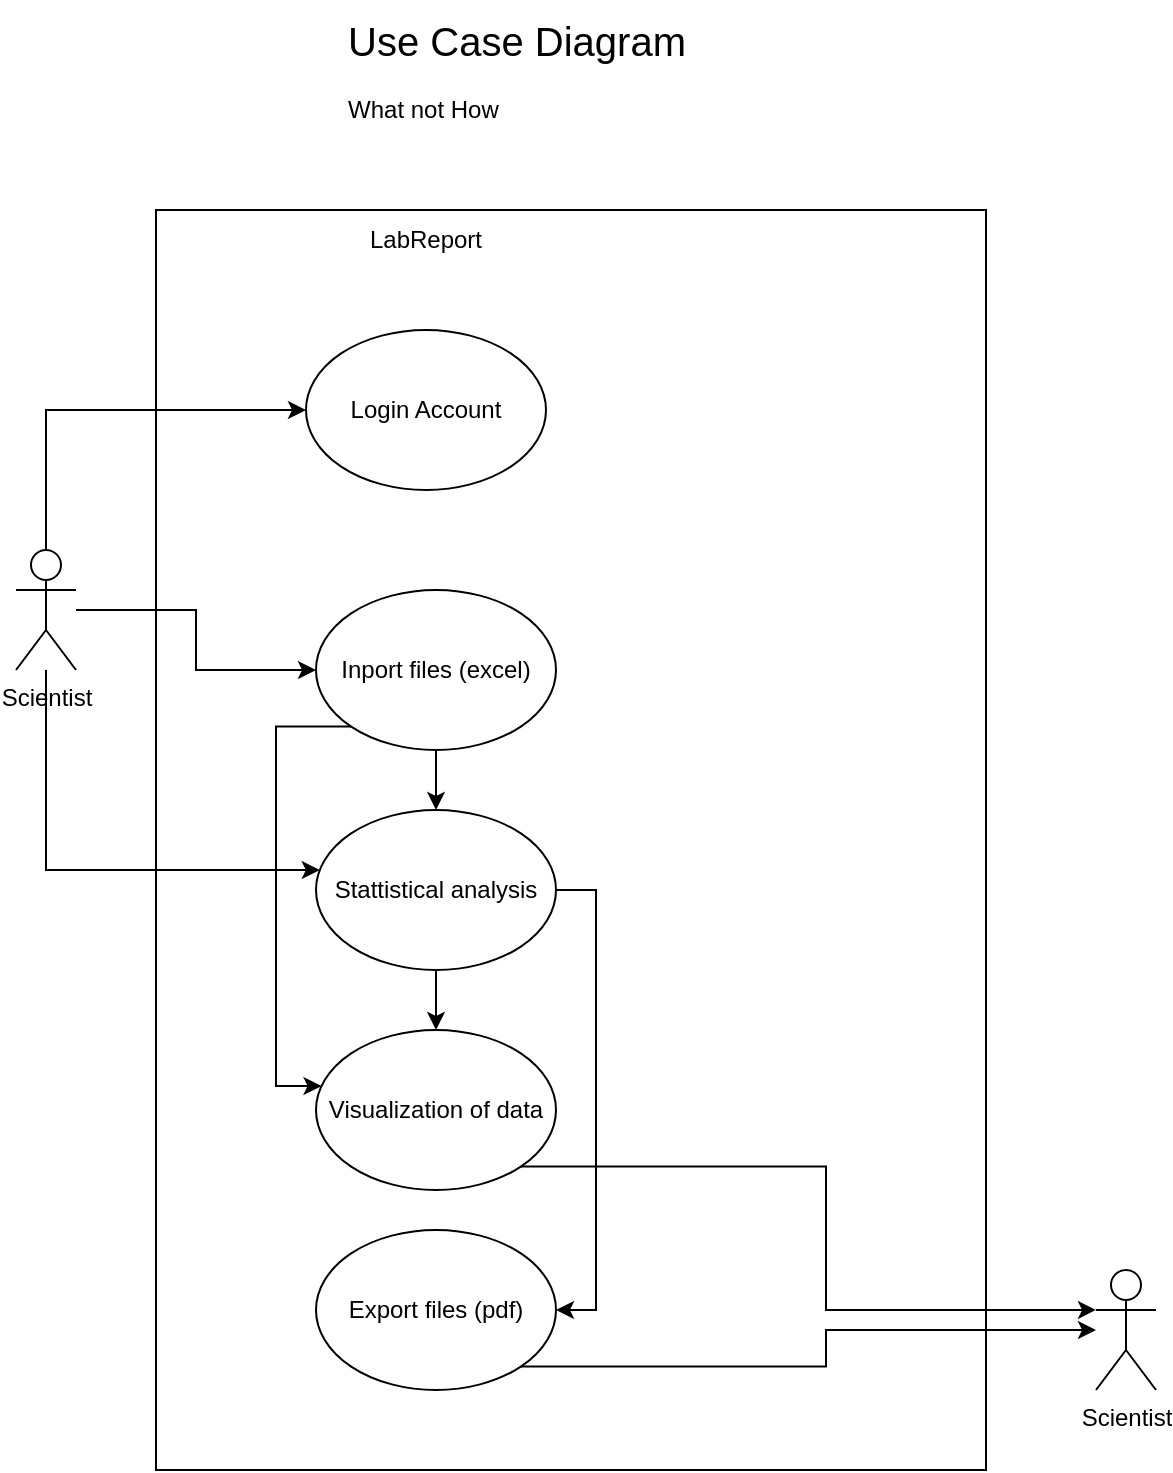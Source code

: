 <mxfile pages="6">
    <diagram id="v7ZgVMCDCKATnrwwI6ck" name="Use-cases">
        <mxGraphModel dx="1301" dy="952" grid="1" gridSize="10" guides="1" tooltips="1" connect="1" arrows="1" fold="1" page="1" pageScale="1" pageWidth="850" pageHeight="1100" math="0" shadow="0">
            <root>
                <mxCell id="0"/>
                <mxCell id="1" parent="0"/>
                <mxCell id="iJNp8zTLhtuYe7hRtah3-2" value="" style="rounded=0;whiteSpace=wrap;html=1;rotation=90;" parent="1" vertex="1">
                    <mxGeometry x="152.5" y="317.5" width="630" height="415" as="geometry"/>
                </mxCell>
                <mxCell id="iJNp8zTLhtuYe7hRtah3-5" value="LabReport" style="text;html=1;strokeColor=none;fillColor=none;align=center;verticalAlign=middle;whiteSpace=wrap;rounded=0;" parent="1" vertex="1">
                    <mxGeometry x="365" y="210" width="60" height="30" as="geometry"/>
                </mxCell>
                <mxCell id="iJNp8zTLhtuYe7hRtah3-10" style="edgeStyle=orthogonalEdgeStyle;rounded=0;orthogonalLoop=1;jettySize=auto;html=1;exitX=0.5;exitY=1;exitDx=0;exitDy=0;" parent="1" source="iJNp8zTLhtuYe7hRtah3-6" target="iJNp8zTLhtuYe7hRtah3-9" edge="1">
                    <mxGeometry relative="1" as="geometry"/>
                </mxCell>
                <mxCell id="iJNp8zTLhtuYe7hRtah3-12" style="edgeStyle=orthogonalEdgeStyle;rounded=0;orthogonalLoop=1;jettySize=auto;html=1;exitX=0;exitY=1;exitDx=0;exitDy=0;" parent="1" source="iJNp8zTLhtuYe7hRtah3-6" target="iJNp8zTLhtuYe7hRtah3-8" edge="1">
                    <mxGeometry relative="1" as="geometry">
                        <Array as="points">
                            <mxPoint x="320" y="468"/>
                            <mxPoint x="320" y="648"/>
                        </Array>
                    </mxGeometry>
                </mxCell>
                <mxCell id="iJNp8zTLhtuYe7hRtah3-6" value="Inport files (excel)" style="ellipse;whiteSpace=wrap;html=1;" parent="1" vertex="1">
                    <mxGeometry x="340" y="400" width="120" height="80" as="geometry"/>
                </mxCell>
                <mxCell id="iJNp8zTLhtuYe7hRtah3-20" style="edgeStyle=orthogonalEdgeStyle;rounded=0;orthogonalLoop=1;jettySize=auto;html=1;exitX=1;exitY=1;exitDx=0;exitDy=0;" parent="1" source="iJNp8zTLhtuYe7hRtah3-7" target="iJNp8zTLhtuYe7hRtah3-15" edge="1">
                    <mxGeometry relative="1" as="geometry"/>
                </mxCell>
                <mxCell id="iJNp8zTLhtuYe7hRtah3-7" value="Export files (pdf)" style="ellipse;whiteSpace=wrap;html=1;" parent="1" vertex="1">
                    <mxGeometry x="340" y="720" width="120" height="80" as="geometry"/>
                </mxCell>
                <mxCell id="iJNp8zTLhtuYe7hRtah3-21" style="edgeStyle=orthogonalEdgeStyle;rounded=0;orthogonalLoop=1;jettySize=auto;html=1;exitX=1;exitY=1;exitDx=0;exitDy=0;entryX=0;entryY=0.333;entryDx=0;entryDy=0;entryPerimeter=0;" parent="1" source="iJNp8zTLhtuYe7hRtah3-8" target="iJNp8zTLhtuYe7hRtah3-15" edge="1">
                    <mxGeometry relative="1" as="geometry"/>
                </mxCell>
                <mxCell id="iJNp8zTLhtuYe7hRtah3-8" value="Visualization of data" style="ellipse;whiteSpace=wrap;html=1;" parent="1" vertex="1">
                    <mxGeometry x="340" y="620" width="120" height="80" as="geometry"/>
                </mxCell>
                <mxCell id="iJNp8zTLhtuYe7hRtah3-11" style="edgeStyle=orthogonalEdgeStyle;rounded=0;orthogonalLoop=1;jettySize=auto;html=1;" parent="1" source="iJNp8zTLhtuYe7hRtah3-9" target="iJNp8zTLhtuYe7hRtah3-8" edge="1">
                    <mxGeometry relative="1" as="geometry"/>
                </mxCell>
                <mxCell id="iJNp8zTLhtuYe7hRtah3-13" style="edgeStyle=orthogonalEdgeStyle;rounded=0;orthogonalLoop=1;jettySize=auto;html=1;exitX=1;exitY=0.5;exitDx=0;exitDy=0;entryX=1;entryY=0.5;entryDx=0;entryDy=0;" parent="1" source="iJNp8zTLhtuYe7hRtah3-9" target="iJNp8zTLhtuYe7hRtah3-7" edge="1">
                    <mxGeometry relative="1" as="geometry"/>
                </mxCell>
                <mxCell id="iJNp8zTLhtuYe7hRtah3-9" value="Stattistical analysis" style="ellipse;whiteSpace=wrap;html=1;" parent="1" vertex="1">
                    <mxGeometry x="340" y="510" width="120" height="80" as="geometry"/>
                </mxCell>
                <mxCell id="iJNp8zTLhtuYe7hRtah3-18" style="edgeStyle=orthogonalEdgeStyle;rounded=0;orthogonalLoop=1;jettySize=auto;html=1;" parent="1" source="iJNp8zTLhtuYe7hRtah3-14" target="iJNp8zTLhtuYe7hRtah3-6" edge="1">
                    <mxGeometry relative="1" as="geometry"/>
                </mxCell>
                <mxCell id="iJNp8zTLhtuYe7hRtah3-19" style="edgeStyle=orthogonalEdgeStyle;rounded=0;orthogonalLoop=1;jettySize=auto;html=1;" parent="1" source="iJNp8zTLhtuYe7hRtah3-14" target="iJNp8zTLhtuYe7hRtah3-9" edge="1">
                    <mxGeometry relative="1" as="geometry">
                        <Array as="points">
                            <mxPoint x="205" y="540"/>
                        </Array>
                    </mxGeometry>
                </mxCell>
                <mxCell id="iJNp8zTLhtuYe7hRtah3-24" style="edgeStyle=orthogonalEdgeStyle;rounded=0;orthogonalLoop=1;jettySize=auto;html=1;" parent="1" source="iJNp8zTLhtuYe7hRtah3-14" target="iJNp8zTLhtuYe7hRtah3-23" edge="1">
                    <mxGeometry relative="1" as="geometry">
                        <Array as="points">
                            <mxPoint x="205" y="310"/>
                        </Array>
                    </mxGeometry>
                </mxCell>
                <mxCell id="iJNp8zTLhtuYe7hRtah3-14" value="Scientist" style="shape=umlActor;verticalLabelPosition=bottom;verticalAlign=top;html=1;outlineConnect=0;" parent="1" vertex="1">
                    <mxGeometry x="190" y="380" width="30" height="60" as="geometry"/>
                </mxCell>
                <mxCell id="iJNp8zTLhtuYe7hRtah3-15" value="Scientist" style="shape=umlActor;verticalLabelPosition=bottom;verticalAlign=top;html=1;outlineConnect=0;" parent="1" vertex="1">
                    <mxGeometry x="730" y="740" width="30" height="60" as="geometry"/>
                </mxCell>
                <mxCell id="iJNp8zTLhtuYe7hRtah3-23" value="Login Account" style="ellipse;whiteSpace=wrap;html=1;" parent="1" vertex="1">
                    <mxGeometry x="335" y="270" width="120" height="80" as="geometry"/>
                </mxCell>
                <mxCell id="iJNp8zTLhtuYe7hRtah3-32" value="&lt;font style=&quot;font-size: 20px;&quot;&gt;Use Case Diagram&lt;br&gt;&lt;/font&gt;&lt;br&gt;&lt;div style=&quot;text-align: left;&quot;&gt;&lt;span style=&quot;background-color: initial;&quot;&gt;What not How&lt;/span&gt;&lt;/div&gt;" style="text;html=1;align=center;verticalAlign=middle;resizable=0;points=[];autosize=1;strokeColor=none;fillColor=none;" parent="1" vertex="1">
                    <mxGeometry x="345" y="105" width="190" height="70" as="geometry"/>
                </mxCell>
            </root>
        </mxGraphModel>
    </diagram>
    <diagram id="OXpNapWelrpn4iQs3Fq-" name="Domain">
        <mxGraphModel dx="1434" dy="843" grid="1" gridSize="10" guides="1" tooltips="1" connect="1" arrows="1" fold="1" page="1" pageScale="1" pageWidth="850" pageHeight="1100" math="0" shadow="0">
            <root>
                <mxCell id="0"/>
                <mxCell id="1" parent="0"/>
            </root>
        </mxGraphModel>
    </diagram>
    <diagram id="JYEK-nPamfIIT9PQFDmp" name="Main Activity">
        <mxGraphModel dx="1434" dy="843" grid="1" gridSize="10" guides="1" tooltips="1" connect="1" arrows="1" fold="1" page="1" pageScale="1" pageWidth="850" pageHeight="1100" math="0" shadow="0">
            <root>
                <mxCell id="0"/>
                <mxCell id="1" parent="0"/>
                <mxCell id="zxedjUVODNnGZjZ4I_2--5" style="edgeStyle=orthogonalEdgeStyle;rounded=0;orthogonalLoop=1;jettySize=auto;html=1;exitX=0.5;exitY=1;exitDx=0;exitDy=0;entryX=0.5;entryY=0;entryDx=0;entryDy=0;" parent="1" source="zxedjUVODNnGZjZ4I_2--1" target="zxedjUVODNnGZjZ4I_2--2" edge="1">
                    <mxGeometry relative="1" as="geometry"/>
                </mxCell>
                <mxCell id="zxedjUVODNnGZjZ4I_2--1" value="" style="ellipse;whiteSpace=wrap;html=1;aspect=fixed;gradientColor=none;fillColor=#050505;" parent="1" vertex="1">
                    <mxGeometry x="240" y="170" width="40" height="40" as="geometry"/>
                </mxCell>
                <mxCell id="zxedjUVODNnGZjZ4I_2--6" style="edgeStyle=orthogonalEdgeStyle;rounded=0;orthogonalLoop=1;jettySize=auto;html=1;exitX=0.5;exitY=1;exitDx=0;exitDy=0;entryX=0.5;entryY=0;entryDx=0;entryDy=0;" parent="1" source="zxedjUVODNnGZjZ4I_2--2" target="zxedjUVODNnGZjZ4I_2--3" edge="1">
                    <mxGeometry relative="1" as="geometry"/>
                </mxCell>
                <mxCell id="zxedjUVODNnGZjZ4I_2--2" value="Login" style="rounded=1;whiteSpace=wrap;html=1;" parent="1" vertex="1">
                    <mxGeometry x="200" y="250" width="120" height="40" as="geometry"/>
                </mxCell>
                <mxCell id="zxedjUVODNnGZjZ4I_2--13" style="edgeStyle=orthogonalEdgeStyle;rounded=0;orthogonalLoop=1;jettySize=auto;html=1;" parent="1" source="zxedjUVODNnGZjZ4I_2--3" target="zxedjUVODNnGZjZ4I_2--9" edge="1">
                    <mxGeometry relative="1" as="geometry"/>
                </mxCell>
                <mxCell id="zxedjUVODNnGZjZ4I_2--16" style="edgeStyle=orthogonalEdgeStyle;rounded=0;orthogonalLoop=1;jettySize=auto;html=1;exitX=0;exitY=0.5;exitDx=0;exitDy=0;entryX=0;entryY=0.5;entryDx=0;entryDy=0;" parent="1" source="zxedjUVODNnGZjZ4I_2--3" target="zxedjUVODNnGZjZ4I_2--10" edge="1">
                    <mxGeometry relative="1" as="geometry">
                        <Array as="points">
                            <mxPoint x="130" y="350"/>
                            <mxPoint x="130" y="790"/>
                        </Array>
                    </mxGeometry>
                </mxCell>
                <mxCell id="zxedjUVODNnGZjZ4I_2--3" value="" style="rhombus;whiteSpace=wrap;html=1;" parent="1" vertex="1">
                    <mxGeometry x="240" y="330" width="40" height="40" as="geometry"/>
                </mxCell>
                <mxCell id="zxedjUVODNnGZjZ4I_2--9" value="Access to functionalities" style="rounded=1;whiteSpace=wrap;html=1;" parent="1" vertex="1">
                    <mxGeometry x="200" y="410" width="120" height="40" as="geometry"/>
                </mxCell>
                <mxCell id="zxedjUVODNnGZjZ4I_2--20" value="" style="edgeStyle=orthogonalEdgeStyle;rounded=0;orthogonalLoop=1;jettySize=auto;html=1;entryX=0;entryY=0.5;entryDx=0;entryDy=0;" parent="1" source="zxedjUVODNnGZjZ4I_2--10" target="zxedjUVODNnGZjZ4I_2--21" edge="1">
                    <mxGeometry relative="1" as="geometry">
                        <mxPoint x="510" y="790" as="targetPoint"/>
                    </mxGeometry>
                </mxCell>
                <mxCell id="zxedjUVODNnGZjZ4I_2--10" value="" style="rhombus;whiteSpace=wrap;html=1;" parent="1" vertex="1">
                    <mxGeometry x="430" y="770" width="40" height="40" as="geometry"/>
                </mxCell>
                <mxCell id="zxedjUVODNnGZjZ4I_2--15" value="Yes" style="text;html=1;strokeColor=none;fillColor=none;align=center;verticalAlign=middle;whiteSpace=wrap;rounded=0;" parent="1" vertex="1">
                    <mxGeometry x="240" y="370" width="60" height="30" as="geometry"/>
                </mxCell>
                <mxCell id="zxedjUVODNnGZjZ4I_2--17" value="No" style="text;html=1;strokeColor=none;fillColor=none;align=center;verticalAlign=middle;whiteSpace=wrap;rounded=0;" parent="1" vertex="1">
                    <mxGeometry x="80" y="410" width="60" height="30" as="geometry"/>
                </mxCell>
                <mxCell id="K7SZI-sZKC4nk1LAwJbE-40" style="edgeStyle=orthogonalEdgeStyle;rounded=0;orthogonalLoop=1;jettySize=auto;html=1;exitX=1;exitY=0.5;exitDx=0;exitDy=0;entryX=-0.1;entryY=0.522;entryDx=0;entryDy=0;entryPerimeter=0;" parent="1" source="zxedjUVODNnGZjZ4I_2--21" target="K7SZI-sZKC4nk1LAwJbE-39" edge="1">
                    <mxGeometry relative="1" as="geometry"/>
                </mxCell>
                <mxCell id="zxedjUVODNnGZjZ4I_2--21" value="Exit" style="rounded=1;whiteSpace=wrap;html=1;" parent="1" vertex="1">
                    <mxGeometry x="510" y="770" width="120" height="40" as="geometry"/>
                </mxCell>
                <mxCell id="K7SZI-sZKC4nk1LAwJbE-24" style="edgeStyle=orthogonalEdgeStyle;rounded=0;orthogonalLoop=1;jettySize=auto;html=1;exitX=0;exitY=0.5;exitDx=0;exitDy=0;exitPerimeter=0;entryX=0.84;entryY=0;entryDx=0;entryDy=0;entryPerimeter=0;" parent="1" source="zxedjUVODNnGZjZ4I_2--23" target="K7SZI-sZKC4nk1LAwJbE-16" edge="1">
                    <mxGeometry relative="1" as="geometry"/>
                </mxCell>
                <mxCell id="K7SZI-sZKC4nk1LAwJbE-25" style="edgeStyle=orthogonalEdgeStyle;rounded=0;orthogonalLoop=1;jettySize=auto;html=1;exitX=0.25;exitY=0.5;exitDx=0;exitDy=0;exitPerimeter=0;entryX=0.4;entryY=-0.05;entryDx=0;entryDy=0;entryPerimeter=0;" parent="1" edge="1">
                    <mxGeometry relative="1" as="geometry">
                        <mxPoint x="257" y="495" as="sourcePoint"/>
                        <mxPoint x="257" y="568" as="targetPoint"/>
                    </mxGeometry>
                </mxCell>
                <mxCell id="K7SZI-sZKC4nk1LAwJbE-26" style="edgeStyle=orthogonalEdgeStyle;rounded=0;orthogonalLoop=1;jettySize=auto;html=1;exitX=0.75;exitY=0.5;exitDx=0;exitDy=0;exitPerimeter=0;entryX=0.75;entryY=0;entryDx=0;entryDy=0;" parent="1" edge="1">
                    <mxGeometry relative="1" as="geometry">
                        <mxPoint x="331" y="495" as="sourcePoint"/>
                        <mxPoint x="332.25" y="610" as="targetPoint"/>
                        <Array as="points">
                            <mxPoint x="332" y="495"/>
                        </Array>
                    </mxGeometry>
                </mxCell>
                <mxCell id="K7SZI-sZKC4nk1LAwJbE-27" style="edgeStyle=orthogonalEdgeStyle;rounded=0;orthogonalLoop=1;jettySize=auto;html=1;exitX=1;exitY=0.5;exitDx=0;exitDy=0;exitPerimeter=0;entryX=0.25;entryY=0;entryDx=0;entryDy=0;" parent="1" target="K7SZI-sZKC4nk1LAwJbE-13" edge="1">
                    <mxGeometry relative="1" as="geometry">
                        <mxPoint x="399" y="495" as="sourcePoint"/>
                        <mxPoint x="389" y="610" as="targetPoint"/>
                        <Array as="points">
                            <mxPoint x="389" y="495"/>
                        </Array>
                    </mxGeometry>
                </mxCell>
                <mxCell id="zxedjUVODNnGZjZ4I_2--23" value="" style="shape=line;html=1;strokeWidth=6;strokeColor=#000000;" parent="1" vertex="1">
                    <mxGeometry x="200" y="490" width="200" height="10" as="geometry"/>
                </mxCell>
                <mxCell id="K7SZI-sZKC4nk1LAwJbE-37" style="edgeStyle=orthogonalEdgeStyle;rounded=0;orthogonalLoop=1;jettySize=auto;html=1;exitX=0.25;exitY=1;exitDx=0;exitDy=0;entryX=0.551;entryY=0.376;entryDx=0;entryDy=0;entryPerimeter=0;" parent="1" edge="1">
                    <mxGeometry relative="1" as="geometry">
                        <mxPoint x="421.75" y="690" as="sourcePoint"/>
                        <mxPoint x="421.2" y="731.76" as="targetPoint"/>
                    </mxGeometry>
                </mxCell>
                <mxCell id="K7SZI-sZKC4nk1LAwJbE-13" value="&lt;span style=&quot;color: rgb(0, 0, 0); font-family: Helvetica; font-size: 12px; font-style: normal; font-variant-ligatures: normal; font-variant-caps: normal; font-weight: 400; letter-spacing: normal; orphans: 2; text-align: center; text-indent: 0px; text-transform: none; widows: 2; word-spacing: 0px; -webkit-text-stroke-width: 0px; background-color: rgb(251, 251, 251); text-decoration-thickness: initial; text-decoration-style: initial; text-decoration-color: initial; float: none; display: inline !important;&quot;&gt;Export files (pdf)&lt;/span&gt;" style="rounded=1;whiteSpace=wrap;html=1;" parent="1" vertex="1">
                    <mxGeometry x="370" y="650" width="75" height="40" as="geometry"/>
                </mxCell>
                <mxCell id="K7SZI-sZKC4nk1LAwJbE-36" style="edgeStyle=orthogonalEdgeStyle;rounded=0;orthogonalLoop=1;jettySize=auto;html=1;exitX=0.75;exitY=1;exitDx=0;exitDy=0;entryX=0.532;entryY=0.657;entryDx=0;entryDy=0;entryPerimeter=0;" parent="1" source="K7SZI-sZKC4nk1LAwJbE-14" target="K7SZI-sZKC4nk1LAwJbE-29" edge="1">
                    <mxGeometry relative="1" as="geometry">
                        <Array as="points">
                            <mxPoint x="351" y="710"/>
                            <mxPoint x="384" y="710"/>
                        </Array>
                    </mxGeometry>
                </mxCell>
                <mxCell id="K7SZI-sZKC4nk1LAwJbE-14" value="&lt;span style=&quot;color: rgb(0, 0, 0); font-family: Helvetica; font-size: 12px; font-style: normal; font-variant-ligatures: normal; font-variant-caps: normal; font-weight: 400; letter-spacing: normal; orphans: 2; text-align: center; text-indent: 0px; text-transform: none; widows: 2; word-spacing: 0px; -webkit-text-stroke-width: 0px; background-color: rgb(251, 251, 251); text-decoration-thickness: initial; text-decoration-style: initial; text-decoration-color: initial; float: none; display: inline !important;&quot;&gt;Visualization of data&lt;/span&gt;" style="rounded=1;whiteSpace=wrap;html=1;" parent="1" vertex="1">
                    <mxGeometry x="295" y="610" width="75" height="40" as="geometry"/>
                </mxCell>
                <mxCell id="K7SZI-sZKC4nk1LAwJbE-35" style="edgeStyle=orthogonalEdgeStyle;rounded=0;orthogonalLoop=1;jettySize=auto;html=1;exitX=0.5;exitY=1;exitDx=0;exitDy=0;entryX=0.223;entryY=0.514;entryDx=0;entryDy=0;entryPerimeter=0;" parent="1" source="K7SZI-sZKC4nk1LAwJbE-15" target="K7SZI-sZKC4nk1LAwJbE-29" edge="1">
                    <mxGeometry relative="1" as="geometry">
                        <Array as="points">
                            <mxPoint x="257" y="680"/>
                            <mxPoint x="323" y="680"/>
                        </Array>
                    </mxGeometry>
                </mxCell>
                <mxCell id="K7SZI-sZKC4nk1LAwJbE-15" value="Stattistical analysis" style="rounded=1;whiteSpace=wrap;html=1;" parent="1" vertex="1">
                    <mxGeometry x="220" y="570" width="75" height="40" as="geometry"/>
                </mxCell>
                <mxCell id="K7SZI-sZKC4nk1LAwJbE-34" style="edgeStyle=orthogonalEdgeStyle;rounded=0;orthogonalLoop=1;jettySize=auto;html=1;exitX=0.75;exitY=1;exitDx=0;exitDy=0;entryX=0.072;entryY=0.238;entryDx=0;entryDy=0;entryPerimeter=0;" parent="1" source="K7SZI-sZKC4nk1LAwJbE-16" target="K7SZI-sZKC4nk1LAwJbE-29" edge="1">
                    <mxGeometry relative="1" as="geometry">
                        <Array as="points">
                            <mxPoint x="201" y="700"/>
                            <mxPoint x="292" y="700"/>
                        </Array>
                    </mxGeometry>
                </mxCell>
                <mxCell id="K7SZI-sZKC4nk1LAwJbE-16" value="Inport files (excel)" style="rounded=1;whiteSpace=wrap;html=1;" parent="1" vertex="1">
                    <mxGeometry x="145" y="530" width="75" height="40" as="geometry"/>
                </mxCell>
                <mxCell id="K7SZI-sZKC4nk1LAwJbE-23" value="" style="endArrow=classic;html=1;rounded=0;exitX=0.842;exitY=1.05;exitDx=0;exitDy=0;exitPerimeter=0;entryX=0.505;entryY=0.5;entryDx=0;entryDy=0;entryPerimeter=0;" parent="1" source="zxedjUVODNnGZjZ4I_2--9" target="zxedjUVODNnGZjZ4I_2--23" edge="1">
                    <mxGeometry width="50" height="50" relative="1" as="geometry">
                        <mxPoint x="290" y="540" as="sourcePoint"/>
                        <mxPoint x="340" y="490" as="targetPoint"/>
                    </mxGeometry>
                </mxCell>
                <mxCell id="K7SZI-sZKC4nk1LAwJbE-29" value="" style="shape=line;html=1;strokeWidth=6;strokeColor=#000000;" parent="1" vertex="1">
                    <mxGeometry x="278" y="728" width="200" height="10" as="geometry"/>
                </mxCell>
                <mxCell id="K7SZI-sZKC4nk1LAwJbE-33" style="edgeStyle=orthogonalEdgeStyle;rounded=0;orthogonalLoop=1;jettySize=auto;html=1;entryX=0.5;entryY=0;entryDx=0;entryDy=0;exitX=0.862;exitY=0.74;exitDx=0;exitDy=0;exitPerimeter=0;" parent="1" source="K7SZI-sZKC4nk1LAwJbE-29" target="zxedjUVODNnGZjZ4I_2--10" edge="1">
                    <mxGeometry relative="1" as="geometry">
                        <mxPoint x="450" y="740" as="sourcePoint"/>
                        <mxPoint x="449.8" y="754" as="targetPoint"/>
                    </mxGeometry>
                </mxCell>
                <mxCell id="K7SZI-sZKC4nk1LAwJbE-39" value="" style="ellipse;html=1;shape=endState;fillColor=#000000;strokeColor=#ff0000;" parent="1" vertex="1">
                    <mxGeometry x="690" y="775" width="30" height="30" as="geometry"/>
                </mxCell>
            </root>
        </mxGraphModel>
    </diagram>
    <diagram name="Block component view L1" id="_VIySn0yAhAyobXkfsA7">
        <mxGraphModel dx="1434" dy="843" grid="1" gridSize="10" guides="1" tooltips="1" connect="1" arrows="1" fold="1" page="1" pageScale="1" pageWidth="850" pageHeight="1100" math="0" shadow="0">
            <root>
                <mxCell id="0"/>
                <mxCell id="1" parent="0"/>
                <mxCell id="iGmqSxSc1TfwUa3TogjE-2" value="System" style="swimlane;whiteSpace=wrap;html=1;" parent="1" vertex="1">
                    <mxGeometry width="840" height="390" as="geometry"/>
                </mxCell>
                <mxCell id="iGmqSxSc1TfwUa3TogjE-3" value="&lt;b&gt;File Manager&lt;/b&gt;" style="html=1;dropTarget=0;whiteSpace=wrap;" parent="iGmqSxSc1TfwUa3TogjE-2" vertex="1">
                    <mxGeometry x="40" y="80" width="180" height="90" as="geometry"/>
                </mxCell>
                <mxCell id="iGmqSxSc1TfwUa3TogjE-4" value="" style="shape=module;jettyWidth=8;jettyHeight=4;" parent="iGmqSxSc1TfwUa3TogjE-3" vertex="1">
                    <mxGeometry x="1" width="20" height="20" relative="1" as="geometry">
                        <mxPoint x="-27" y="7" as="offset"/>
                    </mxGeometry>
                </mxCell>
                <mxCell id="iGmqSxSc1TfwUa3TogjE-5" value="&lt;b&gt;Statistics Engine&lt;/b&gt;" style="html=1;dropTarget=0;whiteSpace=wrap;" parent="iGmqSxSc1TfwUa3TogjE-2" vertex="1">
                    <mxGeometry x="320" y="80" width="180" height="90" as="geometry"/>
                </mxCell>
                <mxCell id="iGmqSxSc1TfwUa3TogjE-6" value="" style="shape=module;jettyWidth=8;jettyHeight=4;" parent="iGmqSxSc1TfwUa3TogjE-5" vertex="1">
                    <mxGeometry x="1" width="20" height="20" relative="1" as="geometry">
                        <mxPoint x="-27" y="7" as="offset"/>
                    </mxGeometry>
                </mxCell>
                <mxCell id="iGmqSxSc1TfwUa3TogjE-7" value="&lt;b&gt;GUI Server&lt;/b&gt;" style="html=1;dropTarget=0;whiteSpace=wrap;" parent="iGmqSxSc1TfwUa3TogjE-2" vertex="1">
                    <mxGeometry x="40" y="240" width="180" height="90" as="geometry"/>
                </mxCell>
                <mxCell id="iGmqSxSc1TfwUa3TogjE-8" value="" style="shape=module;jettyWidth=8;jettyHeight=4;" parent="iGmqSxSc1TfwUa3TogjE-7" vertex="1">
                    <mxGeometry x="1" width="20" height="20" relative="1" as="geometry">
                        <mxPoint x="-27" y="7" as="offset"/>
                    </mxGeometry>
                </mxCell>
                <mxCell id="iGmqSxSc1TfwUa3TogjE-9" value="&lt;b&gt;Persistence&lt;/b&gt;" style="html=1;dropTarget=0;whiteSpace=wrap;" parent="iGmqSxSc1TfwUa3TogjE-2" vertex="1">
                    <mxGeometry x="320" y="240" width="180" height="90" as="geometry"/>
                </mxCell>
                <mxCell id="iGmqSxSc1TfwUa3TogjE-10" value="" style="shape=module;jettyWidth=8;jettyHeight=4;" parent="iGmqSxSc1TfwUa3TogjE-9" vertex="1">
                    <mxGeometry x="1" width="20" height="20" relative="1" as="geometry">
                        <mxPoint x="-27" y="7" as="offset"/>
                    </mxGeometry>
                </mxCell>
                <mxCell id="CyXTtbrN8AbKAVEdNZb_-1" value="&lt;b&gt;System Monitoring&lt;/b&gt;" style="html=1;dropTarget=0;whiteSpace=wrap;" parent="iGmqSxSc1TfwUa3TogjE-2" vertex="1">
                    <mxGeometry x="600" y="240" width="180" height="90" as="geometry"/>
                </mxCell>
                <mxCell id="CyXTtbrN8AbKAVEdNZb_-2" value="" style="shape=module;jettyWidth=8;jettyHeight=4;" parent="CyXTtbrN8AbKAVEdNZb_-1" vertex="1">
                    <mxGeometry x="1" width="20" height="20" relative="1" as="geometry">
                        <mxPoint x="-27" y="7" as="offset"/>
                    </mxGeometry>
                </mxCell>
            </root>
        </mxGraphModel>
    </diagram>
    <diagram name="Block component view L2" id="6R6q6hcSw6J4t95427P_">
        <mxGraphModel dx="1434" dy="843" grid="1" gridSize="10" guides="1" tooltips="1" connect="1" arrows="1" fold="1" page="1" pageScale="1" pageWidth="850" pageHeight="1100" math="0" shadow="0">
            <root>
                <mxCell id="PvdC4y_0GCfb1lxop3C0-0"/>
                <mxCell id="PvdC4y_0GCfb1lxop3C0-1" parent="PvdC4y_0GCfb1lxop3C0-0"/>
                <mxCell id="PvdC4y_0GCfb1lxop3C0-2" value="System" style="swimlane;whiteSpace=wrap;html=1;" parent="PvdC4y_0GCfb1lxop3C0-1" vertex="1">
                    <mxGeometry width="920" height="480" as="geometry"/>
                </mxCell>
                <mxCell id="9W7vU0-Ad8tj-Nlf8EZO-0" value="&lt;b style=&quot;border-color: var(--border-color);&quot;&gt;File Manager&lt;/b&gt;" style="swimlane;whiteSpace=wrap;html=1;" parent="PvdC4y_0GCfb1lxop3C0-2" vertex="1">
                    <mxGeometry x="40" y="80" width="160" height="210" as="geometry"/>
                </mxCell>
                <mxCell id="9W7vU0-Ad8tj-Nlf8EZO-5" value="Excell Import" style="shape=module;align=left;spacingLeft=20;align=center;verticalAlign=top;whiteSpace=wrap;html=1;" parent="9W7vU0-Ad8tj-Nlf8EZO-0" vertex="1">
                    <mxGeometry x="30" y="50" width="100" height="50" as="geometry"/>
                </mxCell>
                <mxCell id="9W7vU0-Ad8tj-Nlf8EZO-6" value="PDF Export" style="shape=module;align=left;spacingLeft=20;align=center;verticalAlign=top;whiteSpace=wrap;html=1;" parent="9W7vU0-Ad8tj-Nlf8EZO-0" vertex="1">
                    <mxGeometry x="30" y="130" width="100" height="50" as="geometry"/>
                </mxCell>
                <mxCell id="9W7vU0-Ad8tj-Nlf8EZO-2" value="&lt;b style=&quot;border-color: var(--border-color); color: rgb(0, 0, 0); font-family: Helvetica; font-size: 12px; font-style: normal; font-variant-ligatures: normal; font-variant-caps: normal; letter-spacing: normal; orphans: 2; text-align: center; text-indent: 0px; text-transform: none; widows: 2; word-spacing: 0px; -webkit-text-stroke-width: 0px; background-color: rgb(251, 251, 251); text-decoration-thickness: initial; text-decoration-style: initial; text-decoration-color: initial;&quot;&gt;Persistence&lt;/b&gt;" style="swimlane;whiteSpace=wrap;html=1;startSize=23;" parent="PvdC4y_0GCfb1lxop3C0-2" vertex="1">
                    <mxGeometry x="280" y="80" width="140" height="280" as="geometry"/>
                </mxCell>
                <mxCell id="9W7vU0-Ad8tj-Nlf8EZO-7" value="DB" style="shape=module;align=left;spacingLeft=20;align=center;verticalAlign=top;whiteSpace=wrap;html=1;" parent="9W7vU0-Ad8tj-Nlf8EZO-2" vertex="1">
                    <mxGeometry x="20" y="50" width="100" height="50" as="geometry"/>
                </mxCell>
                <mxCell id="9W7vU0-Ad8tj-Nlf8EZO-8" value="File Tracker" style="shape=module;align=left;spacingLeft=20;align=center;verticalAlign=top;whiteSpace=wrap;html=1;" parent="9W7vU0-Ad8tj-Nlf8EZO-2" vertex="1">
                    <mxGeometry x="20" y="210" width="100" height="50" as="geometry"/>
                </mxCell>
                <mxCell id="QSxVzNZQVKZdPC_913wn-0" value="TimeSeries" style="shape=module;align=left;spacingLeft=20;align=center;verticalAlign=top;whiteSpace=wrap;html=1;" parent="9W7vU0-Ad8tj-Nlf8EZO-2" vertex="1">
                    <mxGeometry x="20" y="130" width="100" height="50" as="geometry"/>
                </mxCell>
                <mxCell id="9W7vU0-Ad8tj-Nlf8EZO-3" value="&lt;b style=&quot;border-color: var(--border-color);&quot;&gt;Statistics Engine&lt;/b&gt;" style="swimlane;whiteSpace=wrap;html=1;" parent="PvdC4y_0GCfb1lxop3C0-2" vertex="1">
                    <mxGeometry x="480" y="80" width="160" height="280" as="geometry"/>
                </mxCell>
                <mxCell id="QSxVzNZQVKZdPC_913wn-1" value="Data Quality&lt;br&gt;Calculator&amp;nbsp;" style="shape=module;align=left;spacingLeft=20;align=center;verticalAlign=top;whiteSpace=wrap;html=1;" parent="9W7vU0-Ad8tj-Nlf8EZO-3" vertex="1">
                    <mxGeometry x="40" y="40" width="100" height="50" as="geometry"/>
                </mxCell>
                <mxCell id="QSxVzNZQVKZdPC_913wn-4" value="Usage Stats" style="shape=module;align=left;spacingLeft=20;align=center;verticalAlign=top;whiteSpace=wrap;html=1;" parent="9W7vU0-Ad8tj-Nlf8EZO-3" vertex="1">
                    <mxGeometry x="40" y="120" width="100" height="50" as="geometry"/>
                </mxCell>
                <mxCell id="9W7vU0-Ad8tj-Nlf8EZO-10" value="System Monitoring" style="swimlane;whiteSpace=wrap;html=1;startSize=23;" parent="PvdC4y_0GCfb1lxop3C0-2" vertex="1">
                    <mxGeometry x="690" y="80" width="190" height="280" as="geometry"/>
                </mxCell>
                <mxCell id="QSxVzNZQVKZdPC_913wn-2" value="System Overview (Grafana)" style="shape=module;align=left;spacingLeft=20;align=center;verticalAlign=top;whiteSpace=wrap;html=1;" parent="9W7vU0-Ad8tj-Nlf8EZO-10" vertex="1">
                    <mxGeometry x="30" y="40" width="100" height="50" as="geometry"/>
                </mxCell>
                <mxCell id="QSxVzNZQVKZdPC_913wn-3" value="User Management" style="shape=module;align=left;spacingLeft=20;align=center;verticalAlign=top;whiteSpace=wrap;html=1;" parent="9W7vU0-Ad8tj-Nlf8EZO-10" vertex="1">
                    <mxGeometry x="30" y="120" width="100" height="50" as="geometry"/>
                </mxCell>
                <mxCell id="I5tSIZLROWHd_jUIug02-0" value="&lt;b&gt;GUI Server&lt;/b&gt;" style="html=1;dropTarget=0;whiteSpace=wrap;" parent="PvdC4y_0GCfb1lxop3C0-2" vertex="1">
                    <mxGeometry x="40" y="340" width="180" height="90" as="geometry"/>
                </mxCell>
                <mxCell id="I5tSIZLROWHd_jUIug02-1" value="" style="shape=module;jettyWidth=8;jettyHeight=4;" parent="I5tSIZLROWHd_jUIug02-0" vertex="1">
                    <mxGeometry x="1" width="20" height="20" relative="1" as="geometry">
                        <mxPoint x="-27" y="7" as="offset"/>
                    </mxGeometry>
                </mxCell>
            </root>
        </mxGraphModel>
    </diagram>
    <diagram id="axhGCBi_t9ypsm3D4r9x" name=" Class Diagram">
        <mxGraphModel dx="1434" dy="843" grid="1" gridSize="10" guides="1" tooltips="1" connect="1" arrows="1" fold="1" page="1" pageScale="1" pageWidth="850" pageHeight="1100" math="0" shadow="0">
            <root>
                <mxCell id="0"/>
                <mxCell id="1" parent="0"/>
                <mxCell id="J5FrWB3dKOqVE7EbQ2KC-1" value="User" style="swimlane;fontStyle=1;align=center;verticalAlign=top;childLayout=stackLayout;horizontal=1;startSize=26;horizontalStack=0;resizeParent=1;resizeParentMax=0;resizeLast=0;collapsible=1;marginBottom=0;whiteSpace=wrap;html=1;" vertex="1" parent="1">
                    <mxGeometry x="280" y="80" width="160" height="150" as="geometry"/>
                </mxCell>
                <mxCell id="J5FrWB3dKOqVE7EbQ2KC-2" value="- userId : string&lt;br&gt;- password : string&lt;br&gt;- loginStatus : string&lt;br&gt;- registardate : date" style="text;strokeColor=none;fillColor=none;align=left;verticalAlign=top;spacingLeft=4;spacingRight=4;overflow=hidden;rotatable=0;points=[[0,0.5],[1,0.5]];portConstraint=eastwest;whiteSpace=wrap;html=1;" vertex="1" parent="J5FrWB3dKOqVE7EbQ2KC-1">
                    <mxGeometry y="26" width="160" height="74" as="geometry"/>
                </mxCell>
                <mxCell id="J5FrWB3dKOqVE7EbQ2KC-3" value="" style="line;strokeWidth=1;fillColor=none;align=left;verticalAlign=middle;spacingTop=-1;spacingLeft=3;spacingRight=3;rotatable=0;labelPosition=right;points=[];portConstraint=eastwest;strokeColor=inherit;" vertex="1" parent="J5FrWB3dKOqVE7EbQ2KC-1">
                    <mxGeometry y="100" width="160" height="8" as="geometry"/>
                </mxCell>
                <mxCell id="J5FrWB3dKOqVE7EbQ2KC-4" value="+ verifyLogin() : bool" style="text;strokeColor=none;fillColor=none;align=left;verticalAlign=top;spacingLeft=4;spacingRight=4;overflow=hidden;rotatable=0;points=[[0,0.5],[1,0.5]];portConstraint=eastwest;whiteSpace=wrap;html=1;" vertex="1" parent="J5FrWB3dKOqVE7EbQ2KC-1">
                    <mxGeometry y="108" width="160" height="42" as="geometry"/>
                </mxCell>
                <mxCell id="J5FrWB3dKOqVE7EbQ2KC-9" style="edgeStyle=orthogonalEdgeStyle;rounded=0;orthogonalLoop=1;jettySize=auto;html=1;exitX=0.75;exitY=0;exitDx=0;exitDy=0;endArrow=block;endFill=0;" edge="1" parent="1" source="J5FrWB3dKOqVE7EbQ2KC-5" target="J5FrWB3dKOqVE7EbQ2KC-2">
                    <mxGeometry relative="1" as="geometry"/>
                </mxCell>
                <mxCell id="J5FrWB3dKOqVE7EbQ2KC-5" value="Researcher" style="swimlane;fontStyle=1;align=center;verticalAlign=top;childLayout=stackLayout;horizontal=1;startSize=26;horizontalStack=0;resizeParent=1;resizeParentMax=0;resizeLast=0;collapsible=1;marginBottom=0;whiteSpace=wrap;html=1;" vertex="1" parent="1">
                    <mxGeometry x="80" y="240" width="160" height="140" as="geometry"/>
                </mxCell>
                <mxCell id="J5FrWB3dKOqVE7EbQ2KC-6" value="- researcherName : string&lt;br&gt;- researchGroup : string" style="text;strokeColor=none;fillColor=none;align=left;verticalAlign=top;spacingLeft=4;spacingRight=4;overflow=hidden;rotatable=0;points=[[0,0.5],[1,0.5]];portConstraint=eastwest;whiteSpace=wrap;html=1;" vertex="1" parent="J5FrWB3dKOqVE7EbQ2KC-5">
                    <mxGeometry y="26" width="160" height="44" as="geometry"/>
                </mxCell>
                <mxCell id="J5FrWB3dKOqVE7EbQ2KC-7" value="" style="line;strokeWidth=1;fillColor=none;align=left;verticalAlign=middle;spacingTop=-1;spacingLeft=3;spacingRight=3;rotatable=0;labelPosition=right;points=[];portConstraint=eastwest;strokeColor=inherit;" vertex="1" parent="J5FrWB3dKOqVE7EbQ2KC-5">
                    <mxGeometry y="70" width="160" height="8" as="geometry"/>
                </mxCell>
                <mxCell id="J5FrWB3dKOqVE7EbQ2KC-8" value="+ register()&lt;br&gt;+ login()&lt;br&gt;+ updateProfile()" style="text;strokeColor=none;fillColor=none;align=left;verticalAlign=top;spacingLeft=4;spacingRight=4;overflow=hidden;rotatable=0;points=[[0,0.5],[1,0.5]];portConstraint=eastwest;whiteSpace=wrap;html=1;" vertex="1" parent="J5FrWB3dKOqVE7EbQ2KC-5">
                    <mxGeometry y="78" width="160" height="62" as="geometry"/>
                </mxCell>
                <mxCell id="J5FrWB3dKOqVE7EbQ2KC-14" style="edgeStyle=orthogonalEdgeStyle;rounded=0;orthogonalLoop=1;jettySize=auto;html=1;exitX=0.25;exitY=0;exitDx=0;exitDy=0;entryX=1;entryY=0.5;entryDx=0;entryDy=0;endArrow=block;endFill=0;" edge="1" parent="1" source="J5FrWB3dKOqVE7EbQ2KC-10" target="J5FrWB3dKOqVE7EbQ2KC-2">
                    <mxGeometry relative="1" as="geometry"/>
                </mxCell>
                <mxCell id="J5FrWB3dKOqVE7EbQ2KC-10" value="Administrator" style="swimlane;fontStyle=1;align=center;verticalAlign=top;childLayout=stackLayout;horizontal=1;startSize=26;horizontalStack=0;resizeParent=1;resizeParentMax=0;resizeLast=0;collapsible=1;marginBottom=0;whiteSpace=wrap;html=1;" vertex="1" parent="1">
                    <mxGeometry x="480" y="240" width="160" height="160" as="geometry"/>
                </mxCell>
                <mxCell id="J5FrWB3dKOqVE7EbQ2KC-11" value="- adminName : string&lt;br&gt;- email : string" style="text;strokeColor=none;fillColor=none;align=left;verticalAlign=top;spacingLeft=4;spacingRight=4;overflow=hidden;rotatable=0;points=[[0,0.5],[1,0.5]];portConstraint=eastwest;whiteSpace=wrap;html=1;" vertex="1" parent="J5FrWB3dKOqVE7EbQ2KC-10">
                    <mxGeometry y="26" width="160" height="44" as="geometry"/>
                </mxCell>
                <mxCell id="J5FrWB3dKOqVE7EbQ2KC-12" value="" style="line;strokeWidth=1;fillColor=none;align=left;verticalAlign=middle;spacingTop=-1;spacingLeft=3;spacingRight=3;rotatable=0;labelPosition=right;points=[];portConstraint=eastwest;strokeColor=inherit;" vertex="1" parent="J5FrWB3dKOqVE7EbQ2KC-10">
                    <mxGeometry y="70" width="160" height="8" as="geometry"/>
                </mxCell>
                <mxCell id="J5FrWB3dKOqVE7EbQ2KC-13" value="+ login()&lt;br&gt;+ updateProfile()&lt;br&gt;- manageAccounts() - accept new accounts, delete accounts" style="text;strokeColor=none;fillColor=none;align=left;verticalAlign=top;spacingLeft=4;spacingRight=4;overflow=hidden;rotatable=0;points=[[0,0.5],[1,0.5]];portConstraint=eastwest;whiteSpace=wrap;html=1;" vertex="1" parent="J5FrWB3dKOqVE7EbQ2KC-10">
                    <mxGeometry y="78" width="160" height="82" as="geometry"/>
                </mxCell>
                <mxCell id="J5FrWB3dKOqVE7EbQ2KC-30" style="edgeStyle=orthogonalEdgeStyle;rounded=0;orthogonalLoop=1;jettySize=auto;html=1;exitX=0.5;exitY=0;exitDx=0;exitDy=0;entryX=0.5;entryY=1;entryDx=0;entryDy=0;entryPerimeter=0;endArrow=diamond;endFill=1;" edge="1" parent="1" source="J5FrWB3dKOqVE7EbQ2KC-15" target="J5FrWB3dKOqVE7EbQ2KC-4">
                    <mxGeometry relative="1" as="geometry"/>
                </mxCell>
                <mxCell id="J5FrWB3dKOqVE7EbQ2KC-15" value="DataTreatment" style="swimlane;fontStyle=1;align=center;verticalAlign=top;childLayout=stackLayout;horizontal=1;startSize=26;horizontalStack=0;resizeParent=1;resizeParentMax=0;resizeLast=0;collapsible=1;marginBottom=0;whiteSpace=wrap;html=1;" vertex="1" parent="1">
                    <mxGeometry x="280" y="400" width="160" height="140" as="geometry"/>
                </mxCell>
                <mxCell id="J5FrWB3dKOqVE7EbQ2KC-16" value="-&lt;br&gt;-" style="text;strokeColor=none;fillColor=none;align=left;verticalAlign=top;spacingLeft=4;spacingRight=4;overflow=hidden;rotatable=0;points=[[0,0.5],[1,0.5]];portConstraint=eastwest;whiteSpace=wrap;html=1;" vertex="1" parent="J5FrWB3dKOqVE7EbQ2KC-15">
                    <mxGeometry y="26" width="160" height="44" as="geometry"/>
                </mxCell>
                <mxCell id="J5FrWB3dKOqVE7EbQ2KC-17" value="" style="line;strokeWidth=1;fillColor=none;align=left;verticalAlign=middle;spacingTop=-1;spacingLeft=3;spacingRight=3;rotatable=0;labelPosition=right;points=[];portConstraint=eastwest;strokeColor=inherit;" vertex="1" parent="J5FrWB3dKOqVE7EbQ2KC-15">
                    <mxGeometry y="70" width="160" height="8" as="geometry"/>
                </mxCell>
                <mxCell id="J5FrWB3dKOqVE7EbQ2KC-18" value="-&lt;br&gt;-&lt;br&gt;-" style="text;strokeColor=none;fillColor=none;align=left;verticalAlign=top;spacingLeft=4;spacingRight=4;overflow=hidden;rotatable=0;points=[[0,0.5],[1,0.5]];portConstraint=eastwest;whiteSpace=wrap;html=1;" vertex="1" parent="J5FrWB3dKOqVE7EbQ2KC-15">
                    <mxGeometry y="78" width="160" height="62" as="geometry"/>
                </mxCell>
                <mxCell id="J5FrWB3dKOqVE7EbQ2KC-28" style="edgeStyle=orthogonalEdgeStyle;rounded=0;orthogonalLoop=1;jettySize=auto;html=1;exitX=0.5;exitY=0;exitDx=0;exitDy=0;entryX=0.563;entryY=1.032;entryDx=0;entryDy=0;entryPerimeter=0;endArrow=diamond;endFill=1;" edge="1" parent="1" source="J5FrWB3dKOqVE7EbQ2KC-19" target="J5FrWB3dKOqVE7EbQ2KC-18">
                    <mxGeometry relative="1" as="geometry"/>
                </mxCell>
                <mxCell id="J5FrWB3dKOqVE7EbQ2KC-19" value="DataIngestion" style="swimlane;fontStyle=1;align=center;verticalAlign=top;childLayout=stackLayout;horizontal=1;startSize=26;horizontalStack=0;resizeParent=1;resizeParentMax=0;resizeLast=0;collapsible=1;marginBottom=0;whiteSpace=wrap;html=1;" vertex="1" parent="1">
                    <mxGeometry x="280" y="580" width="160" height="140" as="geometry"/>
                </mxCell>
                <mxCell id="J5FrWB3dKOqVE7EbQ2KC-20" value="-&lt;br&gt;-&lt;br&gt;" style="text;strokeColor=none;fillColor=none;align=left;verticalAlign=top;spacingLeft=4;spacingRight=4;overflow=hidden;rotatable=0;points=[[0,0.5],[1,0.5]];portConstraint=eastwest;whiteSpace=wrap;html=1;" vertex="1" parent="J5FrWB3dKOqVE7EbQ2KC-19">
                    <mxGeometry y="26" width="160" height="44" as="geometry"/>
                </mxCell>
                <mxCell id="J5FrWB3dKOqVE7EbQ2KC-21" value="" style="line;strokeWidth=1;fillColor=none;align=left;verticalAlign=middle;spacingTop=-1;spacingLeft=3;spacingRight=3;rotatable=0;labelPosition=right;points=[];portConstraint=eastwest;strokeColor=inherit;" vertex="1" parent="J5FrWB3dKOqVE7EbQ2KC-19">
                    <mxGeometry y="70" width="160" height="8" as="geometry"/>
                </mxCell>
                <mxCell id="J5FrWB3dKOqVE7EbQ2KC-22" value="-&lt;br&gt;-&lt;br&gt;-" style="text;strokeColor=none;fillColor=none;align=left;verticalAlign=top;spacingLeft=4;spacingRight=4;overflow=hidden;rotatable=0;points=[[0,0.5],[1,0.5]];portConstraint=eastwest;whiteSpace=wrap;html=1;" vertex="1" parent="J5FrWB3dKOqVE7EbQ2KC-19">
                    <mxGeometry y="78" width="160" height="62" as="geometry"/>
                </mxCell>
                <mxCell id="J5FrWB3dKOqVE7EbQ2KC-27" style="edgeStyle=orthogonalEdgeStyle;rounded=0;orthogonalLoop=1;jettySize=auto;html=1;exitX=0.5;exitY=0;exitDx=0;exitDy=0;entryX=0.5;entryY=0.984;entryDx=0;entryDy=0;entryPerimeter=0;endArrow=diamond;endFill=1;" edge="1" parent="1" source="J5FrWB3dKOqVE7EbQ2KC-23" target="J5FrWB3dKOqVE7EbQ2KC-8">
                    <mxGeometry relative="1" as="geometry"/>
                </mxCell>
                <mxCell id="J5FrWB3dKOqVE7EbQ2KC-23" value="HistoryManagement" style="swimlane;fontStyle=1;align=center;verticalAlign=top;childLayout=stackLayout;horizontal=1;startSize=26;horizontalStack=0;resizeParent=1;resizeParentMax=0;resizeLast=0;collapsible=1;marginBottom=0;whiteSpace=wrap;html=1;" vertex="1" parent="1">
                    <mxGeometry x="80" y="430" width="160" height="140" as="geometry"/>
                </mxCell>
                <mxCell id="J5FrWB3dKOqVE7EbQ2KC-24" value="-&lt;br&gt;-&lt;br&gt;" style="text;strokeColor=none;fillColor=none;align=left;verticalAlign=top;spacingLeft=4;spacingRight=4;overflow=hidden;rotatable=0;points=[[0,0.5],[1,0.5]];portConstraint=eastwest;whiteSpace=wrap;html=1;" vertex="1" parent="J5FrWB3dKOqVE7EbQ2KC-23">
                    <mxGeometry y="26" width="160" height="44" as="geometry"/>
                </mxCell>
                <mxCell id="J5FrWB3dKOqVE7EbQ2KC-25" value="" style="line;strokeWidth=1;fillColor=none;align=left;verticalAlign=middle;spacingTop=-1;spacingLeft=3;spacingRight=3;rotatable=0;labelPosition=right;points=[];portConstraint=eastwest;strokeColor=inherit;" vertex="1" parent="J5FrWB3dKOqVE7EbQ2KC-23">
                    <mxGeometry y="70" width="160" height="8" as="geometry"/>
                </mxCell>
                <mxCell id="J5FrWB3dKOqVE7EbQ2KC-26" value="-&lt;br&gt;-&lt;br&gt;-" style="text;strokeColor=none;fillColor=none;align=left;verticalAlign=top;spacingLeft=4;spacingRight=4;overflow=hidden;rotatable=0;points=[[0,0.5],[1,0.5]];portConstraint=eastwest;whiteSpace=wrap;html=1;" vertex="1" parent="J5FrWB3dKOqVE7EbQ2KC-23">
                    <mxGeometry y="78" width="160" height="62" as="geometry"/>
                </mxCell>
            </root>
        </mxGraphModel>
    </diagram>
</mxfile>
